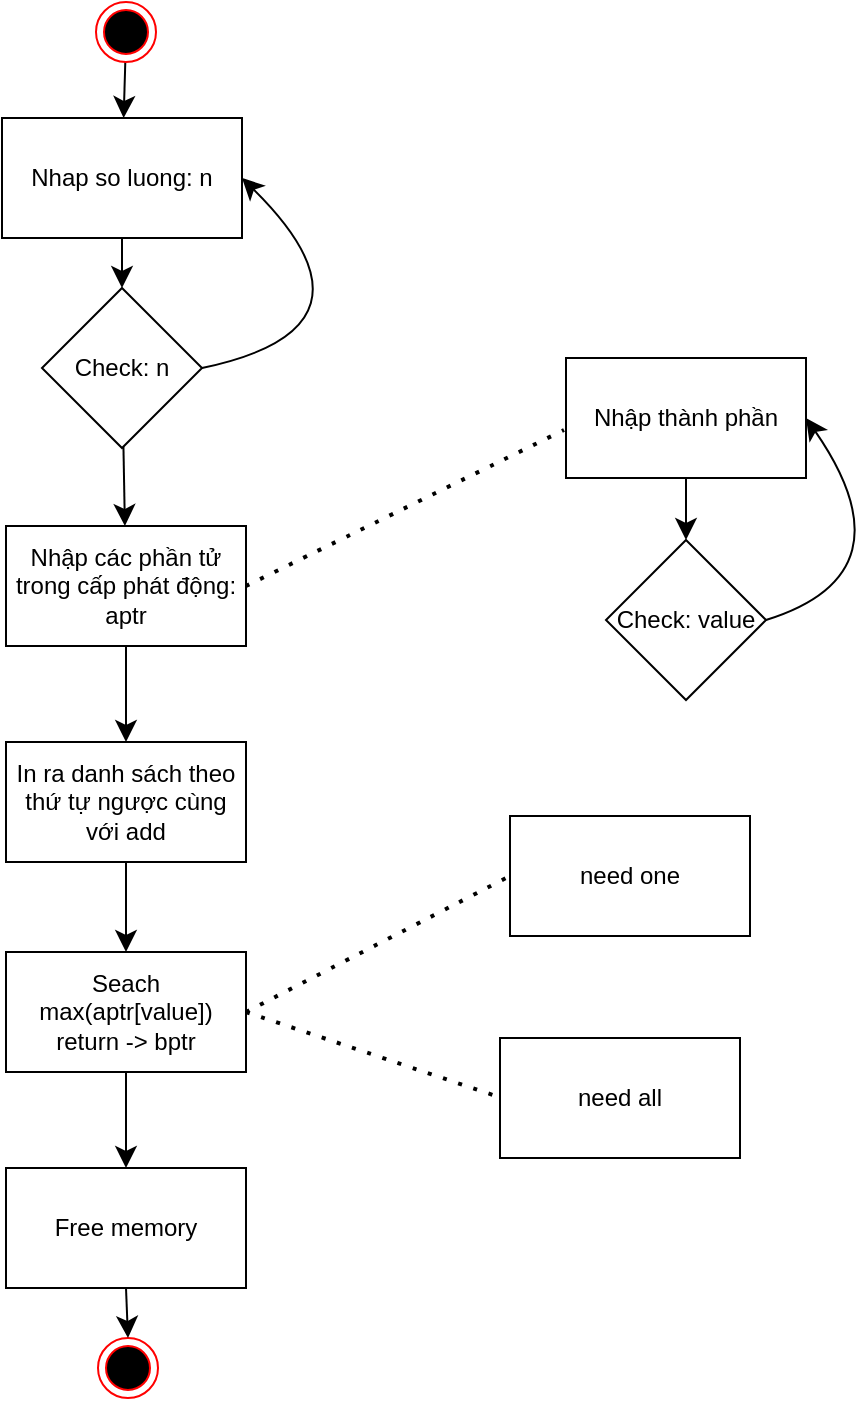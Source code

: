 <mxfile version="26.0.11">
  <diagram name="Page-1" id="8imJzqpwUJ22we8vbo93">
    <mxGraphModel dx="1321" dy="207" grid="0" gridSize="10" guides="1" tooltips="1" connect="1" arrows="1" fold="1" page="0" pageScale="1" pageWidth="827" pageHeight="1169" math="0" shadow="0">
      <root>
        <mxCell id="0" />
        <mxCell id="1" parent="0" />
        <mxCell id="JHbt8gzqtar9tPM-BFLN-8" value="" style="edgeStyle=orthogonalEdgeStyle;html=1;verticalAlign=bottom;endArrow=open;endSize=8;strokeColor=#ff0000;rounded=0;fontSize=12;curved=1;" edge="1" parent="1">
          <mxGeometry relative="1" as="geometry">
            <mxPoint x="-341" y="542" as="targetPoint" />
            <mxPoint x="-341" y="537" as="sourcePoint" />
          </mxGeometry>
        </mxCell>
        <mxCell id="JHbt8gzqtar9tPM-BFLN-10" value="Nhap so luong: n" style="rounded=0;whiteSpace=wrap;html=1;" vertex="1" parent="1">
          <mxGeometry x="-403" y="580" width="120" height="60" as="geometry" />
        </mxCell>
        <mxCell id="JHbt8gzqtar9tPM-BFLN-12" value="" style="edgeStyle=none;curved=1;rounded=0;orthogonalLoop=1;jettySize=auto;html=1;fontSize=12;startSize=8;endSize=8;" edge="1" parent="1" source="JHbt8gzqtar9tPM-BFLN-11" target="JHbt8gzqtar9tPM-BFLN-10">
          <mxGeometry relative="1" as="geometry" />
        </mxCell>
        <mxCell id="JHbt8gzqtar9tPM-BFLN-11" value="" style="ellipse;html=1;shape=endState;fillColor=#000000;strokeColor=#ff0000;" vertex="1" parent="1">
          <mxGeometry x="-356" y="522" width="30" height="30" as="geometry" />
        </mxCell>
        <mxCell id="JHbt8gzqtar9tPM-BFLN-17" value="" style="edgeStyle=none;curved=1;rounded=0;orthogonalLoop=1;jettySize=auto;html=1;fontSize=12;startSize=8;endSize=8;" edge="1" parent="1" source="JHbt8gzqtar9tPM-BFLN-13" target="JHbt8gzqtar9tPM-BFLN-16">
          <mxGeometry relative="1" as="geometry" />
        </mxCell>
        <mxCell id="JHbt8gzqtar9tPM-BFLN-13" value="Check: n" style="rhombus;whiteSpace=wrap;html=1;" vertex="1" parent="1">
          <mxGeometry x="-383" y="665" width="80" height="80" as="geometry" />
        </mxCell>
        <mxCell id="JHbt8gzqtar9tPM-BFLN-14" value="" style="endArrow=classic;html=1;rounded=0;fontSize=12;startSize=8;endSize=8;curved=1;exitX=1;exitY=0.5;exitDx=0;exitDy=0;entryX=1;entryY=0.5;entryDx=0;entryDy=0;" edge="1" parent="1" source="JHbt8gzqtar9tPM-BFLN-13" target="JHbt8gzqtar9tPM-BFLN-10">
          <mxGeometry width="50" height="50" relative="1" as="geometry">
            <mxPoint x="-205" y="695" as="sourcePoint" />
            <mxPoint x="-155" y="645" as="targetPoint" />
            <Array as="points">
              <mxPoint x="-207" y="685" />
            </Array>
          </mxGeometry>
        </mxCell>
        <mxCell id="JHbt8gzqtar9tPM-BFLN-15" value="" style="endArrow=classic;html=1;rounded=0;fontSize=12;startSize=8;endSize=8;curved=1;entryX=0.5;entryY=0;entryDx=0;entryDy=0;exitX=0.5;exitY=1;exitDx=0;exitDy=0;" edge="1" parent="1" source="JHbt8gzqtar9tPM-BFLN-10" target="JHbt8gzqtar9tPM-BFLN-13">
          <mxGeometry width="50" height="50" relative="1" as="geometry">
            <mxPoint x="-413" y="717" as="sourcePoint" />
            <mxPoint x="-363" y="667" as="targetPoint" />
          </mxGeometry>
        </mxCell>
        <mxCell id="JHbt8gzqtar9tPM-BFLN-25" value="" style="edgeStyle=none;curved=1;rounded=0;orthogonalLoop=1;jettySize=auto;html=1;fontSize=12;startSize=8;endSize=8;" edge="1" parent="1" source="JHbt8gzqtar9tPM-BFLN-16" target="JHbt8gzqtar9tPM-BFLN-24">
          <mxGeometry relative="1" as="geometry" />
        </mxCell>
        <mxCell id="JHbt8gzqtar9tPM-BFLN-16" value="Nhập các phần tử trong cấp phát động: aptr" style="rounded=0;whiteSpace=wrap;html=1;" vertex="1" parent="1">
          <mxGeometry x="-401" y="784" width="120" height="60" as="geometry" />
        </mxCell>
        <mxCell id="JHbt8gzqtar9tPM-BFLN-19" value="" style="endArrow=none;dashed=1;html=1;dashPattern=1 3;strokeWidth=2;rounded=0;fontSize=12;startSize=8;endSize=8;curved=1;exitX=1;exitY=0.5;exitDx=0;exitDy=0;" edge="1" parent="1" source="JHbt8gzqtar9tPM-BFLN-16">
          <mxGeometry width="50" height="50" relative="1" as="geometry">
            <mxPoint x="-172" y="786" as="sourcePoint" />
            <mxPoint x="-122" y="736" as="targetPoint" />
          </mxGeometry>
        </mxCell>
        <mxCell id="JHbt8gzqtar9tPM-BFLN-22" value="" style="edgeStyle=none;curved=1;rounded=0;orthogonalLoop=1;jettySize=auto;html=1;fontSize=12;startSize=8;endSize=8;" edge="1" parent="1" source="JHbt8gzqtar9tPM-BFLN-20" target="JHbt8gzqtar9tPM-BFLN-21">
          <mxGeometry relative="1" as="geometry" />
        </mxCell>
        <mxCell id="JHbt8gzqtar9tPM-BFLN-20" value="Nhập thành phần" style="rounded=0;whiteSpace=wrap;html=1;" vertex="1" parent="1">
          <mxGeometry x="-121" y="700" width="120" height="60" as="geometry" />
        </mxCell>
        <mxCell id="JHbt8gzqtar9tPM-BFLN-21" value="Check: value" style="rhombus;whiteSpace=wrap;html=1;" vertex="1" parent="1">
          <mxGeometry x="-101" y="791" width="80" height="80" as="geometry" />
        </mxCell>
        <mxCell id="JHbt8gzqtar9tPM-BFLN-23" value="" style="endArrow=classic;html=1;rounded=0;fontSize=12;startSize=8;endSize=8;curved=1;exitX=1;exitY=0.5;exitDx=0;exitDy=0;entryX=1;entryY=0.5;entryDx=0;entryDy=0;" edge="1" parent="1" source="JHbt8gzqtar9tPM-BFLN-21" target="JHbt8gzqtar9tPM-BFLN-20">
          <mxGeometry width="50" height="50" relative="1" as="geometry">
            <mxPoint x="-8" y="920" as="sourcePoint" />
            <mxPoint x="42" y="870" as="targetPoint" />
            <Array as="points">
              <mxPoint x="53" y="808" />
            </Array>
          </mxGeometry>
        </mxCell>
        <mxCell id="JHbt8gzqtar9tPM-BFLN-29" value="" style="edgeStyle=none;curved=1;rounded=0;orthogonalLoop=1;jettySize=auto;html=1;fontSize=12;startSize=8;endSize=8;" edge="1" parent="1" source="JHbt8gzqtar9tPM-BFLN-24" target="JHbt8gzqtar9tPM-BFLN-27">
          <mxGeometry relative="1" as="geometry" />
        </mxCell>
        <mxCell id="JHbt8gzqtar9tPM-BFLN-24" value="In ra danh sách theo thứ tự ngược cùng với add" style="rounded=0;whiteSpace=wrap;html=1;" vertex="1" parent="1">
          <mxGeometry x="-401" y="892" width="120" height="60" as="geometry" />
        </mxCell>
        <mxCell id="JHbt8gzqtar9tPM-BFLN-32" value="" style="edgeStyle=none;curved=1;rounded=0;orthogonalLoop=1;jettySize=auto;html=1;fontSize=12;startSize=8;endSize=8;" edge="1" parent="1" source="JHbt8gzqtar9tPM-BFLN-27" target="JHbt8gzqtar9tPM-BFLN-30">
          <mxGeometry relative="1" as="geometry" />
        </mxCell>
        <mxCell id="JHbt8gzqtar9tPM-BFLN-27" value="Seach max(aptr[value]) return -&amp;gt; bptr" style="rounded=0;whiteSpace=wrap;html=1;" vertex="1" parent="1">
          <mxGeometry x="-401" y="997" width="120" height="60" as="geometry" />
        </mxCell>
        <mxCell id="JHbt8gzqtar9tPM-BFLN-30" value="Free memory" style="rounded=0;whiteSpace=wrap;html=1;" vertex="1" parent="1">
          <mxGeometry x="-401" y="1105" width="120" height="60" as="geometry" />
        </mxCell>
        <mxCell id="JHbt8gzqtar9tPM-BFLN-33" value="" style="ellipse;html=1;shape=endState;fillColor=#000000;strokeColor=#ff0000;" vertex="1" parent="1">
          <mxGeometry x="-355" y="1190" width="30" height="30" as="geometry" />
        </mxCell>
        <mxCell id="JHbt8gzqtar9tPM-BFLN-36" value="" style="endArrow=classic;html=1;rounded=0;fontSize=12;startSize=8;endSize=8;curved=1;exitX=0.5;exitY=1;exitDx=0;exitDy=0;entryX=0.5;entryY=0;entryDx=0;entryDy=0;" edge="1" parent="1" source="JHbt8gzqtar9tPM-BFLN-30" target="JHbt8gzqtar9tPM-BFLN-33">
          <mxGeometry width="50" height="50" relative="1" as="geometry">
            <mxPoint x="-317" y="1169" as="sourcePoint" />
            <mxPoint x="-267" y="1119" as="targetPoint" />
          </mxGeometry>
        </mxCell>
        <mxCell id="JHbt8gzqtar9tPM-BFLN-37" value="need one" style="rounded=0;whiteSpace=wrap;html=1;" vertex="1" parent="1">
          <mxGeometry x="-149" y="929" width="120" height="60" as="geometry" />
        </mxCell>
        <mxCell id="JHbt8gzqtar9tPM-BFLN-40" value="need all" style="rounded=0;whiteSpace=wrap;html=1;" vertex="1" parent="1">
          <mxGeometry x="-154" y="1040" width="120" height="60" as="geometry" />
        </mxCell>
        <mxCell id="JHbt8gzqtar9tPM-BFLN-41" value="" style="endArrow=none;dashed=1;html=1;dashPattern=1 3;strokeWidth=2;rounded=0;fontSize=12;startSize=8;endSize=8;curved=1;exitX=1;exitY=0.5;exitDx=0;exitDy=0;entryX=0;entryY=0.5;entryDx=0;entryDy=0;" edge="1" parent="1" source="JHbt8gzqtar9tPM-BFLN-27" target="JHbt8gzqtar9tPM-BFLN-37">
          <mxGeometry width="50" height="50" relative="1" as="geometry">
            <mxPoint x="-254" y="1025" as="sourcePoint" />
            <mxPoint x="-204" y="975" as="targetPoint" />
          </mxGeometry>
        </mxCell>
        <mxCell id="JHbt8gzqtar9tPM-BFLN-42" value="" style="endArrow=none;dashed=1;html=1;dashPattern=1 3;strokeWidth=2;rounded=0;fontSize=12;startSize=8;endSize=8;curved=1;exitX=1;exitY=0.5;exitDx=0;exitDy=0;" edge="1" parent="1" source="JHbt8gzqtar9tPM-BFLN-27">
          <mxGeometry width="50" height="50" relative="1" as="geometry">
            <mxPoint x="-219" y="1062" as="sourcePoint" />
            <mxPoint x="-156" y="1069" as="targetPoint" />
          </mxGeometry>
        </mxCell>
      </root>
    </mxGraphModel>
  </diagram>
</mxfile>
